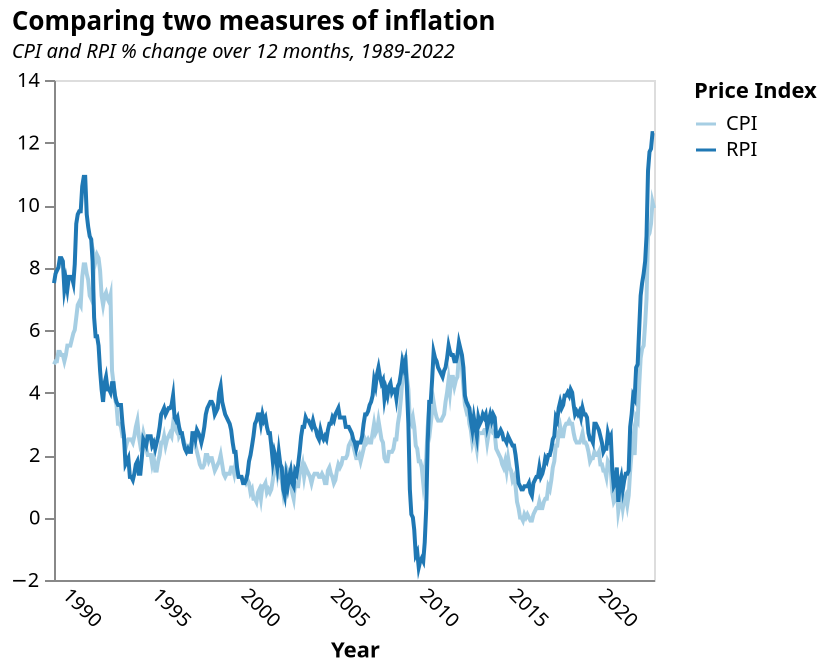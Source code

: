 {
  "$schema": "https://vega.github.io/schema/vega-lite/v5.json",
  "title": {
    "text": "Comparing two measures of inflation ",
    "subtitle": "CPI and RPI % change over 12 months, 1989-2022 ",
    "subtitleFontStyle": "italic",
    "subtitleFontSize": 10,
    "anchor": "start",
    "color": "black"
  },
  "data": {
    "values": [
      {
        "Date": "1989 JAN",
        "Value": 4.9,
        "Price Index": "CPI"
      },
      {
        "Date": "1989 FEB",
        "Value": 5.0,
        "Price Index": "CPI"
      },
      {
        "Date": "1989 MAR",
        "Value": 5.0,
        "Price Index": "CPI"
      },
      {
        "Date": "1989 APR",
        "Value": 5.3,
        "Price Index": "CPI"
      },
      {
        "Date": "1989 MAY",
        "Value": 5.3,
        "Price Index": "CPI"
      },
      {
        "Date": "1989 JUN",
        "Value": 5.2,
        "Price Index": "CPI"
      },
      {
        "Date": "1989 JUL",
        "Value": 5.2,
        "Price Index": "CPI"
      },
      {
        "Date": "1989 AUG",
        "Value": 5.0,
        "Price Index": "CPI"
      },
      {
        "Date": "1989 SEP",
        "Value": 5.2,
        "Price Index": "CPI"
      },
      {
        "Date": "1989 OCT",
        "Value": 5.5,
        "Price Index": "CPI"
      },
      {
        "Date": "1989 NOV",
        "Value": 5.5,
        "Price Index": "CPI"
      },
      {
        "Date": "1989 DEC",
        "Value": 5.5,
        "Price Index": "CPI"
      },
      {
        "Date": "1990 JAN",
        "Value": 5.7,
        "Price Index": "CPI"
      },
      {
        "Date": "1990 FEB",
        "Value": 5.9,
        "Price Index": "CPI"
      },
      {
        "Date": "1990 MAR",
        "Value": 6.0,
        "Price Index": "CPI"
      },
      {
        "Date": "1990 APR",
        "Value": 6.4,
        "Price Index": "CPI"
      },
      {
        "Date": "1990 MAY",
        "Value": 6.8,
        "Price Index": "CPI"
      },
      {
        "Date": "1990 JUN",
        "Value": 6.9,
        "Price Index": "CPI"
      },
      {
        "Date": "1990 JUL",
        "Value": 6.8,
        "Price Index": "CPI"
      },
      {
        "Date": "1990 AUG",
        "Value": 7.7,
        "Price Index": "CPI"
      },
      {
        "Date": "1990 SEP",
        "Value": 8.1,
        "Price Index": "CPI"
      },
      {
        "Date": "1990 OCT",
        "Value": 8.1,
        "Price Index": "CPI"
      },
      {
        "Date": "1990 NOV",
        "Value": 7.8,
        "Price Index": "CPI"
      },
      {
        "Date": "1990 DEC",
        "Value": 7.6,
        "Price Index": "CPI"
      },
      {
        "Date": "1991 JAN",
        "Value": 7.1,
        "Price Index": "CPI"
      },
      {
        "Date": "1991 FEB",
        "Value": 7.0,
        "Price Index": "CPI"
      },
      {
        "Date": "1991 MAR",
        "Value": 6.9,
        "Price Index": "CPI"
      },
      {
        "Date": "1991 APR",
        "Value": 8.4,
        "Price Index": "CPI"
      },
      {
        "Date": "1991 MAY",
        "Value": 8.2,
        "Price Index": "CPI"
      },
      {
        "Date": "1991 JUN",
        "Value": 8.4,
        "Price Index": "CPI"
      },
      {
        "Date": "1991 JUL",
        "Value": 8.3,
        "Price Index": "CPI"
      },
      {
        "Date": "1991 AUG",
        "Value": 7.9,
        "Price Index": "CPI"
      },
      {
        "Date": "1991 SEP",
        "Value": 7.1,
        "Price Index": "CPI"
      },
      {
        "Date": "1991 OCT",
        "Value": 6.8,
        "Price Index": "CPI"
      },
      {
        "Date": "1991 NOV",
        "Value": 7.1,
        "Price Index": "CPI"
      },
      {
        "Date": "1991 DEC",
        "Value": 7.2,
        "Price Index": "CPI"
      },
      {
        "Date": "1992 JAN",
        "Value": 7.0,
        "Price Index": "CPI"
      },
      {
        "Date": "1992 FEB",
        "Value": 6.9,
        "Price Index": "CPI"
      },
      {
        "Date": "1992 MAR",
        "Value": 7.1,
        "Price Index": "CPI"
      },
      {
        "Date": "1992 APR",
        "Value": 4.7,
        "Price Index": "CPI"
      },
      {
        "Date": "1992 MAY",
        "Value": 4.3,
        "Price Index": "CPI"
      },
      {
        "Date": "1992 JUN",
        "Value": 3.8,
        "Price Index": "CPI"
      },
      {
        "Date": "1992 JUL",
        "Value": 3.6,
        "Price Index": "CPI"
      },
      {
        "Date": "1992 AUG",
        "Value": 3.0,
        "Price Index": "CPI"
      },
      {
        "Date": "1992 SEP",
        "Value": 3.0,
        "Price Index": "CPI"
      },
      {
        "Date": "1992 OCT",
        "Value": 2.9,
        "Price Index": "CPI"
      },
      {
        "Date": "1992 NOV",
        "Value": 2.6,
        "Price Index": "CPI"
      },
      {
        "Date": "1992 DEC",
        "Value": 2.6,
        "Price Index": "CPI"
      },
      {
        "Date": "1993 JAN",
        "Value": 2.2,
        "Price Index": "CPI"
      },
      {
        "Date": "1993 FEB",
        "Value": 2.4,
        "Price Index": "CPI"
      },
      {
        "Date": "1993 MAR",
        "Value": 2.5,
        "Price Index": "CPI"
      },
      {
        "Date": "1993 APR",
        "Value": 2.5,
        "Price Index": "CPI"
      },
      {
        "Date": "1993 MAY",
        "Value": 2.5,
        "Price Index": "CPI"
      },
      {
        "Date": "1993 JUN",
        "Value": 2.4,
        "Price Index": "CPI"
      },
      {
        "Date": "1993 JUL",
        "Value": 2.6,
        "Price Index": "CPI"
      },
      {
        "Date": "1993 AUG",
        "Value": 2.9,
        "Price Index": "CPI"
      },
      {
        "Date": "1993 SEP",
        "Value": 3.1,
        "Price Index": "CPI"
      },
      {
        "Date": "1993 OCT",
        "Value": 2.6,
        "Price Index": "CPI"
      },
      {
        "Date": "1993 NOV",
        "Value": 2.3,
        "Price Index": "CPI"
      },
      {
        "Date": "1993 DEC",
        "Value": 2.4,
        "Price Index": "CPI"
      },
      {
        "Date": "1994 JAN",
        "Value": 2.7,
        "Price Index": "CPI"
      },
      {
        "Date": "1994 FEB",
        "Value": 2.5,
        "Price Index": "CPI"
      },
      {
        "Date": "1994 MAR",
        "Value": 2.2,
        "Price Index": "CPI"
      },
      {
        "Date": "1994 APR",
        "Value": 2.0,
        "Price Index": "CPI"
      },
      {
        "Date": "1994 MAY",
        "Value": 2.0,
        "Price Index": "CPI"
      },
      {
        "Date": "1994 JUN",
        "Value": 2.0,
        "Price Index": "CPI"
      },
      {
        "Date": "1994 JUL",
        "Value": 1.7,
        "Price Index": "CPI"
      },
      {
        "Date": "1994 AUG",
        "Value": 1.9,
        "Price Index": "CPI"
      },
      {
        "Date": "1994 SEP",
        "Value": 1.5,
        "Price Index": "CPI"
      },
      {
        "Date": "1994 OCT",
        "Value": 1.5,
        "Price Index": "CPI"
      },
      {
        "Date": "1994 NOV",
        "Value": 1.8,
        "Price Index": "CPI"
      },
      {
        "Date": "1994 DEC",
        "Value": 2.0,
        "Price Index": "CPI"
      },
      {
        "Date": "1995 JAN",
        "Value": 2.4,
        "Price Index": "CPI"
      },
      {
        "Date": "1995 FEB",
        "Value": 2.4,
        "Price Index": "CPI"
      },
      {
        "Date": "1995 MAR",
        "Value": 2.6,
        "Price Index": "CPI"
      },
      {
        "Date": "1995 APR",
        "Value": 2.3,
        "Price Index": "CPI"
      },
      {
        "Date": "1995 MAY",
        "Value": 2.5,
        "Price Index": "CPI"
      },
      {
        "Date": "1995 JUN",
        "Value": 2.6,
        "Price Index": "CPI"
      },
      {
        "Date": "1995 JUL",
        "Value": 2.7,
        "Price Index": "CPI"
      },
      {
        "Date": "1995 AUG",
        "Value": 2.6,
        "Price Index": "CPI"
      },
      {
        "Date": "1995 SEP",
        "Value": 3.0,
        "Price Index": "CPI"
      },
      {
        "Date": "1995 OCT",
        "Value": 2.9,
        "Price Index": "CPI"
      },
      {
        "Date": "1995 NOV",
        "Value": 2.8,
        "Price Index": "CPI"
      },
      {
        "Date": "1995 DEC",
        "Value": 3.0,
        "Price Index": "CPI"
      },
      {
        "Date": "1996 JAN",
        "Value": 2.6,
        "Price Index": "CPI"
      },
      {
        "Date": "1996 FEB",
        "Value": 2.7,
        "Price Index": "CPI"
      },
      {
        "Date": "1996 MAR",
        "Value": 2.6,
        "Price Index": "CPI"
      },
      {
        "Date": "1996 APR",
        "Value": 2.5,
        "Price Index": "CPI"
      },
      {
        "Date": "1996 MAY",
        "Value": 2.3,
        "Price Index": "CPI"
      },
      {
        "Date": "1996 JUN",
        "Value": 2.3,
        "Price Index": "CPI"
      },
      {
        "Date": "1996 JUL",
        "Value": 2.2,
        "Price Index": "CPI"
      },
      {
        "Date": "1996 AUG",
        "Value": 2.3,
        "Price Index": "CPI"
      },
      {
        "Date": "1996 SEP",
        "Value": 2.3,
        "Price Index": "CPI"
      },
      {
        "Date": "1996 OCT",
        "Value": 2.5,
        "Price Index": "CPI"
      },
      {
        "Date": "1996 NOV",
        "Value": 2.6,
        "Price Index": "CPI"
      },
      {
        "Date": "1996 DEC",
        "Value": 2.3,
        "Price Index": "CPI"
      },
      {
        "Date": "1997 JAN",
        "Value": 2.1,
        "Price Index": "CPI"
      },
      {
        "Date": "1997 FEB",
        "Value": 1.9,
        "Price Index": "CPI"
      },
      {
        "Date": "1997 MAR",
        "Value": 1.7,
        "Price Index": "CPI"
      },
      {
        "Date": "1997 APR",
        "Value": 1.6,
        "Price Index": "CPI"
      },
      {
        "Date": "1997 MAY",
        "Value": 1.6,
        "Price Index": "CPI"
      },
      {
        "Date": "1997 JUN",
        "Value": 1.7,
        "Price Index": "CPI"
      },
      {
        "Date": "1997 JUL",
        "Value": 2.0,
        "Price Index": "CPI"
      },
      {
        "Date": "1997 AUG",
        "Value": 2.0,
        "Price Index": "CPI"
      },
      {
        "Date": "1997 SEP",
        "Value": 1.8,
        "Price Index": "CPI"
      },
      {
        "Date": "1997 OCT",
        "Value": 1.9,
        "Price Index": "CPI"
      },
      {
        "Date": "1997 NOV",
        "Value": 1.9,
        "Price Index": "CPI"
      },
      {
        "Date": "1997 DEC",
        "Value": 1.7,
        "Price Index": "CPI"
      },
      {
        "Date": "1998 JAN",
        "Value": 1.5,
        "Price Index": "CPI"
      },
      {
        "Date": "1998 FEB",
        "Value": 1.6,
        "Price Index": "CPI"
      },
      {
        "Date": "1998 MAR",
        "Value": 1.7,
        "Price Index": "CPI"
      },
      {
        "Date": "1998 APR",
        "Value": 1.8,
        "Price Index": "CPI"
      },
      {
        "Date": "1998 MAY",
        "Value": 2.0,
        "Price Index": "CPI"
      },
      {
        "Date": "1998 JUN",
        "Value": 1.7,
        "Price Index": "CPI"
      },
      {
        "Date": "1998 JUL",
        "Value": 1.4,
        "Price Index": "CPI"
      },
      {
        "Date": "1998 AUG",
        "Value": 1.3,
        "Price Index": "CPI"
      },
      {
        "Date": "1998 SEP",
        "Value": 1.4,
        "Price Index": "CPI"
      },
      {
        "Date": "1998 OCT",
        "Value": 1.4,
        "Price Index": "CPI"
      },
      {
        "Date": "1998 NOV",
        "Value": 1.4,
        "Price Index": "CPI"
      },
      {
        "Date": "1998 DEC",
        "Value": 1.6,
        "Price Index": "CPI"
      },
      {
        "Date": "1999 JAN",
        "Value": 1.6,
        "Price Index": "CPI"
      },
      {
        "Date": "1999 FEB",
        "Value": 1.4,
        "Price Index": "CPI"
      },
      {
        "Date": "1999 MAR",
        "Value": 1.7,
        "Price Index": "CPI"
      },
      {
        "Date": "1999 APR",
        "Value": 1.5,
        "Price Index": "CPI"
      },
      {
        "Date": "1999 MAY",
        "Value": 1.3,
        "Price Index": "CPI"
      },
      {
        "Date": "1999 JUN",
        "Value": 1.3,
        "Price Index": "CPI"
      },
      {
        "Date": "1999 JUL",
        "Value": 1.3,
        "Price Index": "CPI"
      },
      {
        "Date": "1999 AUG",
        "Value": 1.2,
        "Price Index": "CPI"
      },
      {
        "Date": "1999 SEP",
        "Value": 1.2,
        "Price Index": "CPI"
      },
      {
        "Date": "1999 OCT",
        "Value": 1.1,
        "Price Index": "CPI"
      },
      {
        "Date": "1999 NOV",
        "Value": 1.2,
        "Price Index": "CPI"
      },
      {
        "Date": "1999 DEC",
        "Value": 1.1,
        "Price Index": "CPI"
      },
      {
        "Date": "2000 JAN",
        "Value": 0.8,
        "Price Index": "CPI"
      },
      {
        "Date": "2000 FEB",
        "Value": 0.9,
        "Price Index": "CPI"
      },
      {
        "Date": "2000 MAR",
        "Value": 0.6,
        "Price Index": "CPI"
      },
      {
        "Date": "2000 APR",
        "Value": 0.6,
        "Price Index": "CPI"
      },
      {
        "Date": "2000 MAY",
        "Value": 0.5,
        "Price Index": "CPI"
      },
      {
        "Date": "2000 JUN",
        "Value": 0.8,
        "Price Index": "CPI"
      },
      {
        "Date": "2000 JUL",
        "Value": 0.9,
        "Price Index": "CPI"
      },
      {
        "Date": "2000 AUG",
        "Value": 0.6,
        "Price Index": "CPI"
      },
      {
        "Date": "2000 SEP",
        "Value": 1.0,
        "Price Index": "CPI"
      },
      {
        "Date": "2000 OCT",
        "Value": 1.0,
        "Price Index": "CPI"
      },
      {
        "Date": "2000 NOV",
        "Value": 1.1,
        "Price Index": "CPI"
      },
      {
        "Date": "2000 DEC",
        "Value": 0.8,
        "Price Index": "CPI"
      },
      {
        "Date": "2001 JAN",
        "Value": 0.9,
        "Price Index": "CPI"
      },
      {
        "Date": "2001 FEB",
        "Value": 0.8,
        "Price Index": "CPI"
      },
      {
        "Date": "2001 MAR",
        "Value": 0.9,
        "Price Index": "CPI"
      },
      {
        "Date": "2001 APR",
        "Value": 1.2,
        "Price Index": "CPI"
      },
      {
        "Date": "2001 MAY",
        "Value": 1.7,
        "Price Index": "CPI"
      },
      {
        "Date": "2001 JUN",
        "Value": 1.7,
        "Price Index": "CPI"
      },
      {
        "Date": "2001 JUL",
        "Value": 1.4,
        "Price Index": "CPI"
      },
      {
        "Date": "2001 AUG",
        "Value": 1.8,
        "Price Index": "CPI"
      },
      {
        "Date": "2001 SEP",
        "Value": 1.3,
        "Price Index": "CPI"
      },
      {
        "Date": "2001 OCT",
        "Value": 1.2,
        "Price Index": "CPI"
      },
      {
        "Date": "2001 NOV",
        "Value": 0.8,
        "Price Index": "CPI"
      },
      {
        "Date": "2001 DEC",
        "Value": 1.1,
        "Price Index": "CPI"
      },
      {
        "Date": "2002 JAN",
        "Value": 1.6,
        "Price Index": "CPI"
      },
      {
        "Date": "2002 FEB",
        "Value": 1.5,
        "Price Index": "CPI"
      },
      {
        "Date": "2002 MAR",
        "Value": 1.5,
        "Price Index": "CPI"
      },
      {
        "Date": "2002 APR",
        "Value": 1.4,
        "Price Index": "CPI"
      },
      {
        "Date": "2002 MAY",
        "Value": 0.8,
        "Price Index": "CPI"
      },
      {
        "Date": "2002 JUN",
        "Value": 0.6,
        "Price Index": "CPI"
      },
      {
        "Date": "2002 JUL",
        "Value": 1.1,
        "Price Index": "CPI"
      },
      {
        "Date": "2002 AUG",
        "Value": 1.0,
        "Price Index": "CPI"
      },
      {
        "Date": "2002 SEP",
        "Value": 1.0,
        "Price Index": "CPI"
      },
      {
        "Date": "2002 OCT",
        "Value": 1.4,
        "Price Index": "CPI"
      },
      {
        "Date": "2002 NOV",
        "Value": 1.5,
        "Price Index": "CPI"
      },
      {
        "Date": "2002 DEC",
        "Value": 1.7,
        "Price Index": "CPI"
      },
      {
        "Date": "2003 JAN",
        "Value": 1.3,
        "Price Index": "CPI"
      },
      {
        "Date": "2003 FEB",
        "Value": 1.6,
        "Price Index": "CPI"
      },
      {
        "Date": "2003 MAR",
        "Value": 1.5,
        "Price Index": "CPI"
      },
      {
        "Date": "2003 APR",
        "Value": 1.4,
        "Price Index": "CPI"
      },
      {
        "Date": "2003 MAY",
        "Value": 1.3,
        "Price Index": "CPI"
      },
      {
        "Date": "2003 JUN",
        "Value": 1.1,
        "Price Index": "CPI"
      },
      {
        "Date": "2003 JUL",
        "Value": 1.3,
        "Price Index": "CPI"
      },
      {
        "Date": "2003 AUG",
        "Value": 1.4,
        "Price Index": "CPI"
      },
      {
        "Date": "2003 SEP",
        "Value": 1.4,
        "Price Index": "CPI"
      },
      {
        "Date": "2003 OCT",
        "Value": 1.4,
        "Price Index": "CPI"
      },
      {
        "Date": "2003 NOV",
        "Value": 1.3,
        "Price Index": "CPI"
      },
      {
        "Date": "2003 DEC",
        "Value": 1.3,
        "Price Index": "CPI"
      },
      {
        "Date": "2004 JAN",
        "Value": 1.4,
        "Price Index": "CPI"
      },
      {
        "Date": "2004 FEB",
        "Value": 1.3,
        "Price Index": "CPI"
      },
      {
        "Date": "2004 MAR",
        "Value": 1.1,
        "Price Index": "CPI"
      },
      {
        "Date": "2004 APR",
        "Value": 1.1,
        "Price Index": "CPI"
      },
      {
        "Date": "2004 MAY",
        "Value": 1.5,
        "Price Index": "CPI"
      },
      {
        "Date": "2004 JUN",
        "Value": 1.6,
        "Price Index": "CPI"
      },
      {
        "Date": "2004 JUL",
        "Value": 1.4,
        "Price Index": "CPI"
      },
      {
        "Date": "2004 AUG",
        "Value": 1.3,
        "Price Index": "CPI"
      },
      {
        "Date": "2004 SEP",
        "Value": 1.1,
        "Price Index": "CPI"
      },
      {
        "Date": "2004 OCT",
        "Value": 1.2,
        "Price Index": "CPI"
      },
      {
        "Date": "2004 NOV",
        "Value": 1.5,
        "Price Index": "CPI"
      },
      {
        "Date": "2004 DEC",
        "Value": 1.7,
        "Price Index": "CPI"
      },
      {
        "Date": "2005 JAN",
        "Value": 1.6,
        "Price Index": "CPI"
      },
      {
        "Date": "2005 FEB",
        "Value": 1.7,
        "Price Index": "CPI"
      },
      {
        "Date": "2005 MAR",
        "Value": 1.9,
        "Price Index": "CPI"
      },
      {
        "Date": "2005 APR",
        "Value": 1.9,
        "Price Index": "CPI"
      },
      {
        "Date": "2005 MAY",
        "Value": 1.9,
        "Price Index": "CPI"
      },
      {
        "Date": "2005 JUN",
        "Value": 2.0,
        "Price Index": "CPI"
      },
      {
        "Date": "2005 JUL",
        "Value": 2.3,
        "Price Index": "CPI"
      },
      {
        "Date": "2005 AUG",
        "Value": 2.4,
        "Price Index": "CPI"
      },
      {
        "Date": "2005 SEP",
        "Value": 2.5,
        "Price Index": "CPI"
      },
      {
        "Date": "2005 OCT",
        "Value": 2.3,
        "Price Index": "CPI"
      },
      {
        "Date": "2005 NOV",
        "Value": 2.1,
        "Price Index": "CPI"
      },
      {
        "Date": "2005 DEC",
        "Value": 1.9,
        "Price Index": "CPI"
      },
      {
        "Date": "2006 JAN",
        "Value": 1.9,
        "Price Index": "CPI"
      },
      {
        "Date": "2006 FEB",
        "Value": 2.0,
        "Price Index": "CPI"
      },
      {
        "Date": "2006 MAR",
        "Value": 1.8,
        "Price Index": "CPI"
      },
      {
        "Date": "2006 APR",
        "Value": 2.0,
        "Price Index": "CPI"
      },
      {
        "Date": "2006 MAY",
        "Value": 2.2,
        "Price Index": "CPI"
      },
      {
        "Date": "2006 JUN",
        "Value": 2.5,
        "Price Index": "CPI"
      },
      {
        "Date": "2006 JUL",
        "Value": 2.4,
        "Price Index": "CPI"
      },
      {
        "Date": "2006 AUG",
        "Value": 2.5,
        "Price Index": "CPI"
      },
      {
        "Date": "2006 SEP",
        "Value": 2.4,
        "Price Index": "CPI"
      },
      {
        "Date": "2006 OCT",
        "Value": 2.4,
        "Price Index": "CPI"
      },
      {
        "Date": "2006 NOV",
        "Value": 2.7,
        "Price Index": "CPI"
      },
      {
        "Date": "2006 DEC",
        "Value": 3.0,
        "Price Index": "CPI"
      },
      {
        "Date": "2007 JAN",
        "Value": 2.7,
        "Price Index": "CPI"
      },
      {
        "Date": "2007 FEB",
        "Value": 2.8,
        "Price Index": "CPI"
      },
      {
        "Date": "2007 MAR",
        "Value": 3.1,
        "Price Index": "CPI"
      },
      {
        "Date": "2007 APR",
        "Value": 2.8,
        "Price Index": "CPI"
      },
      {
        "Date": "2007 MAY",
        "Value": 2.5,
        "Price Index": "CPI"
      },
      {
        "Date": "2007 JUN",
        "Value": 2.4,
        "Price Index": "CPI"
      },
      {
        "Date": "2007 JUL",
        "Value": 1.9,
        "Price Index": "CPI"
      },
      {
        "Date": "2007 AUG",
        "Value": 1.8,
        "Price Index": "CPI"
      },
      {
        "Date": "2007 SEP",
        "Value": 1.8,
        "Price Index": "CPI"
      },
      {
        "Date": "2007 OCT",
        "Value": 2.1,
        "Price Index": "CPI"
      },
      {
        "Date": "2007 NOV",
        "Value": 2.1,
        "Price Index": "CPI"
      },
      {
        "Date": "2007 DEC",
        "Value": 2.1,
        "Price Index": "CPI"
      },
      {
        "Date": "2008 JAN",
        "Value": 2.2,
        "Price Index": "CPI"
      },
      {
        "Date": "2008 FEB",
        "Value": 2.5,
        "Price Index": "CPI"
      },
      {
        "Date": "2008 MAR",
        "Value": 2.5,
        "Price Index": "CPI"
      },
      {
        "Date": "2008 APR",
        "Value": 3.0,
        "Price Index": "CPI"
      },
      {
        "Date": "2008 MAY",
        "Value": 3.3,
        "Price Index": "CPI"
      },
      {
        "Date": "2008 JUN",
        "Value": 3.8,
        "Price Index": "CPI"
      },
      {
        "Date": "2008 JUL",
        "Value": 4.4,
        "Price Index": "CPI"
      },
      {
        "Date": "2008 AUG",
        "Value": 4.7,
        "Price Index": "CPI"
      },
      {
        "Date": "2008 SEP",
        "Value": 5.2,
        "Price Index": "CPI"
      },
      {
        "Date": "2008 OCT",
        "Value": 4.5,
        "Price Index": "CPI"
      },
      {
        "Date": "2008 NOV",
        "Value": 4.1,
        "Price Index": "CPI"
      },
      {
        "Date": "2008 DEC",
        "Value": 3.1,
        "Price Index": "CPI"
      },
      {
        "Date": "2009 JAN",
        "Value": 3.0,
        "Price Index": "CPI"
      },
      {
        "Date": "2009 FEB",
        "Value": 3.2,
        "Price Index": "CPI"
      },
      {
        "Date": "2009 MAR",
        "Value": 2.9,
        "Price Index": "CPI"
      },
      {
        "Date": "2009 APR",
        "Value": 2.3,
        "Price Index": "CPI"
      },
      {
        "Date": "2009 MAY",
        "Value": 2.2,
        "Price Index": "CPI"
      },
      {
        "Date": "2009 JUN",
        "Value": 1.8,
        "Price Index": "CPI"
      },
      {
        "Date": "2009 JUL",
        "Value": 1.8,
        "Price Index": "CPI"
      },
      {
        "Date": "2009 AUG",
        "Value": 1.6,
        "Price Index": "CPI"
      },
      {
        "Date": "2009 SEP",
        "Value": 1.1,
        "Price Index": "CPI"
      },
      {
        "Date": "2009 OCT",
        "Value": 1.5,
        "Price Index": "CPI"
      },
      {
        "Date": "2009 NOV",
        "Value": 1.9,
        "Price Index": "CPI"
      },
      {
        "Date": "2009 DEC",
        "Value": 2.9,
        "Price Index": "CPI"
      },
      {
        "Date": "2010 JAN",
        "Value": 3.5,
        "Price Index": "CPI"
      },
      {
        "Date": "2010 FEB",
        "Value": 3.0,
        "Price Index": "CPI"
      },
      {
        "Date": "2010 MAR",
        "Value": 3.4,
        "Price Index": "CPI"
      },
      {
        "Date": "2010 APR",
        "Value": 3.7,
        "Price Index": "CPI"
      },
      {
        "Date": "2010 MAY",
        "Value": 3.4,
        "Price Index": "CPI"
      },
      {
        "Date": "2010 JUN",
        "Value": 3.2,
        "Price Index": "CPI"
      },
      {
        "Date": "2010 JUL",
        "Value": 3.1,
        "Price Index": "CPI"
      },
      {
        "Date": "2010 AUG",
        "Value": 3.1,
        "Price Index": "CPI"
      },
      {
        "Date": "2010 SEP",
        "Value": 3.1,
        "Price Index": "CPI"
      },
      {
        "Date": "2010 OCT",
        "Value": 3.2,
        "Price Index": "CPI"
      },
      {
        "Date": "2010 NOV",
        "Value": 3.3,
        "Price Index": "CPI"
      },
      {
        "Date": "2010 DEC",
        "Value": 3.7,
        "Price Index": "CPI"
      },
      {
        "Date": "2011 JAN",
        "Value": 4.0,
        "Price Index": "CPI"
      },
      {
        "Date": "2011 FEB",
        "Value": 4.4,
        "Price Index": "CPI"
      },
      {
        "Date": "2011 MAR",
        "Value": 4.0,
        "Price Index": "CPI"
      },
      {
        "Date": "2011 APR",
        "Value": 4.5,
        "Price Index": "CPI"
      },
      {
        "Date": "2011 MAY",
        "Value": 4.5,
        "Price Index": "CPI"
      },
      {
        "Date": "2011 JUN",
        "Value": 4.2,
        "Price Index": "CPI"
      },
      {
        "Date": "2011 JUL",
        "Value": 4.4,
        "Price Index": "CPI"
      },
      {
        "Date": "2011 AUG",
        "Value": 4.5,
        "Price Index": "CPI"
      },
      {
        "Date": "2011 SEP",
        "Value": 5.2,
        "Price Index": "CPI"
      },
      {
        "Date": "2011 OCT",
        "Value": 5.0,
        "Price Index": "CPI"
      },
      {
        "Date": "2011 NOV",
        "Value": 4.8,
        "Price Index": "CPI"
      },
      {
        "Date": "2011 DEC",
        "Value": 4.2,
        "Price Index": "CPI"
      },
      {
        "Date": "2012 JAN",
        "Value": 3.6,
        "Price Index": "CPI"
      },
      {
        "Date": "2012 FEB",
        "Value": 3.4,
        "Price Index": "CPI"
      },
      {
        "Date": "2012 MAR",
        "Value": 3.5,
        "Price Index": "CPI"
      },
      {
        "Date": "2012 APR",
        "Value": 3.0,
        "Price Index": "CPI"
      },
      {
        "Date": "2012 MAY",
        "Value": 2.8,
        "Price Index": "CPI"
      },
      {
        "Date": "2012 JUN",
        "Value": 2.4,
        "Price Index": "CPI"
      },
      {
        "Date": "2012 JUL",
        "Value": 2.6,
        "Price Index": "CPI"
      },
      {
        "Date": "2012 AUG",
        "Value": 2.5,
        "Price Index": "CPI"
      },
      {
        "Date": "2012 SEP",
        "Value": 2.2,
        "Price Index": "CPI"
      },
      {
        "Date": "2012 OCT",
        "Value": 2.7,
        "Price Index": "CPI"
      },
      {
        "Date": "2012 NOV",
        "Value": 2.7,
        "Price Index": "CPI"
      },
      {
        "Date": "2012 DEC",
        "Value": 2.7,
        "Price Index": "CPI"
      },
      {
        "Date": "2013 JAN",
        "Value": 2.7,
        "Price Index": "CPI"
      },
      {
        "Date": "2013 FEB",
        "Value": 2.8,
        "Price Index": "CPI"
      },
      {
        "Date": "2013 MAR",
        "Value": 2.8,
        "Price Index": "CPI"
      },
      {
        "Date": "2013 APR",
        "Value": 2.4,
        "Price Index": "CPI"
      },
      {
        "Date": "2013 MAY",
        "Value": 2.7,
        "Price Index": "CPI"
      },
      {
        "Date": "2013 JUN",
        "Value": 2.9,
        "Price Index": "CPI"
      },
      {
        "Date": "2013 JUL",
        "Value": 2.8,
        "Price Index": "CPI"
      },
      {
        "Date": "2013 AUG",
        "Value": 2.7,
        "Price Index": "CPI"
      },
      {
        "Date": "2013 SEP",
        "Value": 2.7,
        "Price Index": "CPI"
      },
      {
        "Date": "2013 OCT",
        "Value": 2.2,
        "Price Index": "CPI"
      },
      {
        "Date": "2013 NOV",
        "Value": 2.1,
        "Price Index": "CPI"
      },
      {
        "Date": "2013 DEC",
        "Value": 2.0,
        "Price Index": "CPI"
      },
      {
        "Date": "2014 JAN",
        "Value": 1.9,
        "Price Index": "CPI"
      },
      {
        "Date": "2014 FEB",
        "Value": 1.7,
        "Price Index": "CPI"
      },
      {
        "Date": "2014 MAR",
        "Value": 1.6,
        "Price Index": "CPI"
      },
      {
        "Date": "2014 APR",
        "Value": 1.8,
        "Price Index": "CPI"
      },
      {
        "Date": "2014 MAY",
        "Value": 1.5,
        "Price Index": "CPI"
      },
      {
        "Date": "2014 JUN",
        "Value": 1.9,
        "Price Index": "CPI"
      },
      {
        "Date": "2014 JUL",
        "Value": 1.6,
        "Price Index": "CPI"
      },
      {
        "Date": "2014 AUG",
        "Value": 1.5,
        "Price Index": "CPI"
      },
      {
        "Date": "2014 SEP",
        "Value": 1.2,
        "Price Index": "CPI"
      },
      {
        "Date": "2014 OCT",
        "Value": 1.3,
        "Price Index": "CPI"
      },
      {
        "Date": "2014 NOV",
        "Value": 1.0,
        "Price Index": "CPI"
      },
      {
        "Date": "2014 DEC",
        "Value": 0.5,
        "Price Index": "CPI"
      },
      {
        "Date": "2015 JAN",
        "Value": 0.3,
        "Price Index": "CPI"
      },
      {
        "Date": "2015 FEB",
        "Value": 0.0,
        "Price Index": "CPI"
      },
      {
        "Date": "2015 MAR",
        "Value": 0.0,
        "Price Index": "CPI"
      },
      {
        "Date": "2015 APR",
        "Value": -0.1,
        "Price Index": "CPI"
      },
      {
        "Date": "2015 MAY",
        "Value": 0.1,
        "Price Index": "CPI"
      },
      {
        "Date": "2015 JUN",
        "Value": 0.0,
        "Price Index": "CPI"
      },
      {
        "Date": "2015 JUL",
        "Value": 0.1,
        "Price Index": "CPI"
      },
      {
        "Date": "2015 AUG",
        "Value": 0.0,
        "Price Index": "CPI"
      },
      {
        "Date": "2015 SEP",
        "Value": -0.1,
        "Price Index": "CPI"
      },
      {
        "Date": "2015 OCT",
        "Value": -0.1,
        "Price Index": "CPI"
      },
      {
        "Date": "2015 NOV",
        "Value": 0.1,
        "Price Index": "CPI"
      },
      {
        "Date": "2015 DEC",
        "Value": 0.2,
        "Price Index": "CPI"
      },
      {
        "Date": "2016 JAN",
        "Value": 0.3,
        "Price Index": "CPI"
      },
      {
        "Date": "2016 FEB",
        "Value": 0.3,
        "Price Index": "CPI"
      },
      {
        "Date": "2016 MAR",
        "Value": 0.5,
        "Price Index": "CPI"
      },
      {
        "Date": "2016 APR",
        "Value": 0.3,
        "Price Index": "CPI"
      },
      {
        "Date": "2016 MAY",
        "Value": 0.3,
        "Price Index": "CPI"
      },
      {
        "Date": "2016 JUN",
        "Value": 0.5,
        "Price Index": "CPI"
      },
      {
        "Date": "2016 JUL",
        "Value": 0.6,
        "Price Index": "CPI"
      },
      {
        "Date": "2016 AUG",
        "Value": 0.6,
        "Price Index": "CPI"
      },
      {
        "Date": "2016 SEP",
        "Value": 1.0,
        "Price Index": "CPI"
      },
      {
        "Date": "2016 OCT",
        "Value": 0.9,
        "Price Index": "CPI"
      },
      {
        "Date": "2016 NOV",
        "Value": 1.2,
        "Price Index": "CPI"
      },
      {
        "Date": "2016 DEC",
        "Value": 1.6,
        "Price Index": "CPI"
      },
      {
        "Date": "2017 JAN",
        "Value": 1.8,
        "Price Index": "CPI"
      },
      {
        "Date": "2017 FEB",
        "Value": 2.3,
        "Price Index": "CPI"
      },
      {
        "Date": "2017 MAR",
        "Value": 2.3,
        "Price Index": "CPI"
      },
      {
        "Date": "2017 APR",
        "Value": 2.7,
        "Price Index": "CPI"
      },
      {
        "Date": "2017 MAY",
        "Value": 2.9,
        "Price Index": "CPI"
      },
      {
        "Date": "2017 JUN",
        "Value": 2.6,
        "Price Index": "CPI"
      },
      {
        "Date": "2017 JUL",
        "Value": 2.6,
        "Price Index": "CPI"
      },
      {
        "Date": "2017 AUG",
        "Value": 2.9,
        "Price Index": "CPI"
      },
      {
        "Date": "2017 SEP",
        "Value": 3.0,
        "Price Index": "CPI"
      },
      {
        "Date": "2017 OCT",
        "Value": 3.0,
        "Price Index": "CPI"
      },
      {
        "Date": "2017 NOV",
        "Value": 3.1,
        "Price Index": "CPI"
      },
      {
        "Date": "2017 DEC",
        "Value": 3.0,
        "Price Index": "CPI"
      },
      {
        "Date": "2018 JAN",
        "Value": 3.0,
        "Price Index": "CPI"
      },
      {
        "Date": "2018 FEB",
        "Value": 2.7,
        "Price Index": "CPI"
      },
      {
        "Date": "2018 MAR",
        "Value": 2.5,
        "Price Index": "CPI"
      },
      {
        "Date": "2018 APR",
        "Value": 2.4,
        "Price Index": "CPI"
      },
      {
        "Date": "2018 MAY",
        "Value": 2.4,
        "Price Index": "CPI"
      },
      {
        "Date": "2018 JUN",
        "Value": 2.4,
        "Price Index": "CPI"
      },
      {
        "Date": "2018 JUL",
        "Value": 2.5,
        "Price Index": "CPI"
      },
      {
        "Date": "2018 AUG",
        "Value": 2.7,
        "Price Index": "CPI"
      },
      {
        "Date": "2018 SEP",
        "Value": 2.4,
        "Price Index": "CPI"
      },
      {
        "Date": "2018 OCT",
        "Value": 2.4,
        "Price Index": "CPI"
      },
      {
        "Date": "2018 NOV",
        "Value": 2.3,
        "Price Index": "CPI"
      },
      {
        "Date": "2018 DEC",
        "Value": 2.1,
        "Price Index": "CPI"
      },
      {
        "Date": "2019 JAN",
        "Value": 1.8,
        "Price Index": "CPI"
      },
      {
        "Date": "2019 FEB",
        "Value": 1.9,
        "Price Index": "CPI"
      },
      {
        "Date": "2019 MAR",
        "Value": 1.9,
        "Price Index": "CPI"
      },
      {
        "Date": "2019 APR",
        "Value": 2.1,
        "Price Index": "CPI"
      },
      {
        "Date": "2019 MAY",
        "Value": 2.0,
        "Price Index": "CPI"
      },
      {
        "Date": "2019 JUN",
        "Value": 2.0,
        "Price Index": "CPI"
      },
      {
        "Date": "2019 JUL",
        "Value": 2.1,
        "Price Index": "CPI"
      },
      {
        "Date": "2019 AUG",
        "Value": 1.7,
        "Price Index": "CPI"
      },
      {
        "Date": "2019 SEP",
        "Value": 1.7,
        "Price Index": "CPI"
      },
      {
        "Date": "2019 OCT",
        "Value": 1.5,
        "Price Index": "CPI"
      },
      {
        "Date": "2019 NOV",
        "Value": 1.5,
        "Price Index": "CPI"
      },
      {
        "Date": "2019 DEC",
        "Value": 1.3,
        "Price Index": "CPI"
      },
      {
        "Date": "2020 JAN",
        "Value": 1.8,
        "Price Index": "CPI"
      },
      {
        "Date": "2020 FEB",
        "Value": 1.7,
        "Price Index": "CPI"
      },
      {
        "Date": "2020 MAR",
        "Value": 1.5,
        "Price Index": "CPI"
      },
      {
        "Date": "2020 APR",
        "Value": 0.8,
        "Price Index": "CPI"
      },
      {
        "Date": "2020 MAY",
        "Value": 0.5,
        "Price Index": "CPI"
      },
      {
        "Date": "2020 JUN",
        "Value": 0.6,
        "Price Index": "CPI"
      },
      {
        "Date": "2020 JUL",
        "Value": 1.0,
        "Price Index": "CPI"
      },
      {
        "Date": "2020 AUG",
        "Value": 0.2,
        "Price Index": "CPI"
      },
      {
        "Date": "2020 SEP",
        "Value": 0.5,
        "Price Index": "CPI"
      },
      {
        "Date": "2020 OCT",
        "Value": 0.7,
        "Price Index": "CPI"
      },
      {
        "Date": "2020 NOV",
        "Value": 0.3,
        "Price Index": "CPI"
      },
      {
        "Date": "2020 DEC",
        "Value": 0.6,
        "Price Index": "CPI"
      },
      {
        "Date": "2021 JAN",
        "Value": 0.7,
        "Price Index": "CPI"
      },
      {
        "Date": "2021 FEB",
        "Value": 0.4,
        "Price Index": "CPI"
      },
      {
        "Date": "2021 MAR",
        "Value": 0.7,
        "Price Index": "CPI"
      },
      {
        "Date": "2021 APR",
        "Value": 1.5,
        "Price Index": "CPI"
      },
      {
        "Date": "2021 MAY",
        "Value": 2.1,
        "Price Index": "CPI"
      },
      {
        "Date": "2021 JUN",
        "Value": 2.5,
        "Price Index": "CPI"
      },
      {
        "Date": "2021 JUL",
        "Value": 2.0,
        "Price Index": "CPI"
      },
      {
        "Date": "2021 AUG",
        "Value": 3.2,
        "Price Index": "CPI"
      },
      {
        "Date": "2021 SEP",
        "Value": 3.1,
        "Price Index": "CPI"
      },
      {
        "Date": "2021 OCT",
        "Value": 4.2,
        "Price Index": "CPI"
      },
      {
        "Date": "2021 NOV",
        "Value": 5.1,
        "Price Index": "CPI"
      },
      {
        "Date": "2021 DEC",
        "Value": 5.4,
        "Price Index": "CPI"
      },
      {
        "Date": "2022 JAN",
        "Value": 5.5,
        "Price Index": "CPI"
      },
      {
        "Date": "2022 FEB",
        "Value": 6.2,
        "Price Index": "CPI"
      },
      {
        "Date": "2022 MAR",
        "Value": 7.0,
        "Price Index": "CPI"
      },
      {
        "Date": "2022 APR",
        "Value": 9.0,
        "Price Index": "CPI"
      },
      {
        "Date": "2022 MAY",
        "Value": 9.1,
        "Price Index": "CPI"
      },
      {
        "Date": "2022 JUN",
        "Value": 9.4,
        "Price Index": "CPI"
      },
      {
        "Date": "2022 JUL",
        "Value": 10.1,
        "Price Index": "CPI"
      },
      {
        "Date": "2022 AUG",
        "Value": 9.9,
        "Price Index": "CPI"
      },
      {
        "Date": "1989 JAN",
        "Value": 7.5,
        "Price Index": "RPI"
      },
      {
        "Date": "1989 FEB",
        "Value": 7.8,
        "Price Index": "RPI"
      },
      {
        "Date": "1989 MAR",
        "Value": 7.9,
        "Price Index": "RPI"
      },
      {
        "Date": "1989 APR",
        "Value": 8.0,
        "Price Index": "RPI"
      },
      {
        "Date": "1989 MAY",
        "Value": 8.3,
        "Price Index": "RPI"
      },
      {
        "Date": "1989 JUN",
        "Value": 8.3,
        "Price Index": "RPI"
      },
      {
        "Date": "1989 JUL",
        "Value": 8.2,
        "Price Index": "RPI"
      },
      {
        "Date": "1989 AUG",
        "Value": 7.3,
        "Price Index": "RPI"
      },
      {
        "Date": "1989 SEP",
        "Value": 7.6,
        "Price Index": "RPI"
      },
      {
        "Date": "1989 OCT",
        "Value": 7.3,
        "Price Index": "RPI"
      },
      {
        "Date": "1989 NOV",
        "Value": 7.7,
        "Price Index": "RPI"
      },
      {
        "Date": "1989 DEC",
        "Value": 7.7,
        "Price Index": "RPI"
      },
      {
        "Date": "1990 JAN",
        "Value": 7.7,
        "Price Index": "RPI"
      },
      {
        "Date": "1990 FEB",
        "Value": 7.5,
        "Price Index": "RPI"
      },
      {
        "Date": "1990 MAR",
        "Value": 8.1,
        "Price Index": "RPI"
      },
      {
        "Date": "1990 APR",
        "Value": 9.4,
        "Price Index": "RPI"
      },
      {
        "Date": "1990 MAY",
        "Value": 9.7,
        "Price Index": "RPI"
      },
      {
        "Date": "1990 JUN",
        "Value": 9.8,
        "Price Index": "RPI"
      },
      {
        "Date": "1990 JUL",
        "Value": 9.8,
        "Price Index": "RPI"
      },
      {
        "Date": "1990 AUG",
        "Value": 10.6,
        "Price Index": "RPI"
      },
      {
        "Date": "1990 SEP",
        "Value": 10.9,
        "Price Index": "RPI"
      },
      {
        "Date": "1990 OCT",
        "Value": 10.9,
        "Price Index": "RPI"
      },
      {
        "Date": "1990 NOV",
        "Value": 9.7,
        "Price Index": "RPI"
      },
      {
        "Date": "1990 DEC",
        "Value": 9.3,
        "Price Index": "RPI"
      },
      {
        "Date": "1991 JAN",
        "Value": 9.0,
        "Price Index": "RPI"
      },
      {
        "Date": "1991 FEB",
        "Value": 8.9,
        "Price Index": "RPI"
      },
      {
        "Date": "1991 MAR",
        "Value": 8.2,
        "Price Index": "RPI"
      },
      {
        "Date": "1991 APR",
        "Value": 6.4,
        "Price Index": "RPI"
      },
      {
        "Date": "1991 MAY",
        "Value": 5.8,
        "Price Index": "RPI"
      },
      {
        "Date": "1991 JUN",
        "Value": 5.8,
        "Price Index": "RPI"
      },
      {
        "Date": "1991 JUL",
        "Value": 5.5,
        "Price Index": "RPI"
      },
      {
        "Date": "1991 AUG",
        "Value": 4.7,
        "Price Index": "RPI"
      },
      {
        "Date": "1991 SEP",
        "Value": 4.1,
        "Price Index": "RPI"
      },
      {
        "Date": "1991 OCT",
        "Value": 3.7,
        "Price Index": "RPI"
      },
      {
        "Date": "1991 NOV",
        "Value": 4.3,
        "Price Index": "RPI"
      },
      {
        "Date": "1991 DEC",
        "Value": 4.5,
        "Price Index": "RPI"
      },
      {
        "Date": "1992 JAN",
        "Value": 4.1,
        "Price Index": "RPI"
      },
      {
        "Date": "1992 FEB",
        "Value": 4.1,
        "Price Index": "RPI"
      },
      {
        "Date": "1992 MAR",
        "Value": 4.0,
        "Price Index": "RPI"
      },
      {
        "Date": "1992 APR",
        "Value": 4.3,
        "Price Index": "RPI"
      },
      {
        "Date": "1992 MAY",
        "Value": 4.3,
        "Price Index": "RPI"
      },
      {
        "Date": "1992 JUN",
        "Value": 3.9,
        "Price Index": "RPI"
      },
      {
        "Date": "1992 JUL",
        "Value": 3.7,
        "Price Index": "RPI"
      },
      {
        "Date": "1992 AUG",
        "Value": 3.6,
        "Price Index": "RPI"
      },
      {
        "Date": "1992 SEP",
        "Value": 3.6,
        "Price Index": "RPI"
      },
      {
        "Date": "1992 OCT",
        "Value": 3.6,
        "Price Index": "RPI"
      },
      {
        "Date": "1992 NOV",
        "Value": 3.0,
        "Price Index": "RPI"
      },
      {
        "Date": "1992 DEC",
        "Value": 2.6,
        "Price Index": "RPI"
      },
      {
        "Date": "1993 JAN",
        "Value": 1.7,
        "Price Index": "RPI"
      },
      {
        "Date": "1993 FEB",
        "Value": 1.8,
        "Price Index": "RPI"
      },
      {
        "Date": "1993 MAR",
        "Value": 1.9,
        "Price Index": "RPI"
      },
      {
        "Date": "1993 APR",
        "Value": 1.3,
        "Price Index": "RPI"
      },
      {
        "Date": "1993 MAY",
        "Value": 1.3,
        "Price Index": "RPI"
      },
      {
        "Date": "1993 JUN",
        "Value": 1.2,
        "Price Index": "RPI"
      },
      {
        "Date": "1993 JUL",
        "Value": 1.4,
        "Price Index": "RPI"
      },
      {
        "Date": "1993 AUG",
        "Value": 1.7,
        "Price Index": "RPI"
      },
      {
        "Date": "1993 SEP",
        "Value": 1.8,
        "Price Index": "RPI"
      },
      {
        "Date": "1993 OCT",
        "Value": 1.4,
        "Price Index": "RPI"
      },
      {
        "Date": "1993 NOV",
        "Value": 1.4,
        "Price Index": "RPI"
      },
      {
        "Date": "1993 DEC",
        "Value": 1.9,
        "Price Index": "RPI"
      },
      {
        "Date": "1994 JAN",
        "Value": 2.5,
        "Price Index": "RPI"
      },
      {
        "Date": "1994 FEB",
        "Value": 2.4,
        "Price Index": "RPI"
      },
      {
        "Date": "1994 MAR",
        "Value": 2.3,
        "Price Index": "RPI"
      },
      {
        "Date": "1994 APR",
        "Value": 2.6,
        "Price Index": "RPI"
      },
      {
        "Date": "1994 MAY",
        "Value": 2.6,
        "Price Index": "RPI"
      },
      {
        "Date": "1994 JUN",
        "Value": 2.6,
        "Price Index": "RPI"
      },
      {
        "Date": "1994 JUL",
        "Value": 2.3,
        "Price Index": "RPI"
      },
      {
        "Date": "1994 AUG",
        "Value": 2.4,
        "Price Index": "RPI"
      },
      {
        "Date": "1994 SEP",
        "Value": 2.2,
        "Price Index": "RPI"
      },
      {
        "Date": "1994 OCT",
        "Value": 2.4,
        "Price Index": "RPI"
      },
      {
        "Date": "1994 NOV",
        "Value": 2.6,
        "Price Index": "RPI"
      },
      {
        "Date": "1994 DEC",
        "Value": 2.9,
        "Price Index": "RPI"
      },
      {
        "Date": "1995 JAN",
        "Value": 3.3,
        "Price Index": "RPI"
      },
      {
        "Date": "1995 FEB",
        "Value": 3.4,
        "Price Index": "RPI"
      },
      {
        "Date": "1995 MAR",
        "Value": 3.5,
        "Price Index": "RPI"
      },
      {
        "Date": "1995 APR",
        "Value": 3.3,
        "Price Index": "RPI"
      },
      {
        "Date": "1995 MAY",
        "Value": 3.4,
        "Price Index": "RPI"
      },
      {
        "Date": "1995 JUN",
        "Value": 3.5,
        "Price Index": "RPI"
      },
      {
        "Date": "1995 JUL",
        "Value": 3.5,
        "Price Index": "RPI"
      },
      {
        "Date": "1995 AUG",
        "Value": 3.6,
        "Price Index": "RPI"
      },
      {
        "Date": "1995 SEP",
        "Value": 3.9,
        "Price Index": "RPI"
      },
      {
        "Date": "1995 OCT",
        "Value": 3.2,
        "Price Index": "RPI"
      },
      {
        "Date": "1995 NOV",
        "Value": 3.1,
        "Price Index": "RPI"
      },
      {
        "Date": "1995 DEC",
        "Value": 3.2,
        "Price Index": "RPI"
      },
      {
        "Date": "1996 JAN",
        "Value": 2.9,
        "Price Index": "RPI"
      },
      {
        "Date": "1996 FEB",
        "Value": 2.7,
        "Price Index": "RPI"
      },
      {
        "Date": "1996 MAR",
        "Value": 2.7,
        "Price Index": "RPI"
      },
      {
        "Date": "1996 APR",
        "Value": 2.4,
        "Price Index": "RPI"
      },
      {
        "Date": "1996 MAY",
        "Value": 2.2,
        "Price Index": "RPI"
      },
      {
        "Date": "1996 JUN",
        "Value": 2.1,
        "Price Index": "RPI"
      },
      {
        "Date": "1996 JUL",
        "Value": 2.2,
        "Price Index": "RPI"
      },
      {
        "Date": "1996 AUG",
        "Value": 2.1,
        "Price Index": "RPI"
      },
      {
        "Date": "1996 SEP",
        "Value": 2.1,
        "Price Index": "RPI"
      },
      {
        "Date": "1996 OCT",
        "Value": 2.7,
        "Price Index": "RPI"
      },
      {
        "Date": "1996 NOV",
        "Value": 2.7,
        "Price Index": "RPI"
      },
      {
        "Date": "1996 DEC",
        "Value": 2.5,
        "Price Index": "RPI"
      },
      {
        "Date": "1997 JAN",
        "Value": 2.8,
        "Price Index": "RPI"
      },
      {
        "Date": "1997 FEB",
        "Value": 2.7,
        "Price Index": "RPI"
      },
      {
        "Date": "1997 MAR",
        "Value": 2.6,
        "Price Index": "RPI"
      },
      {
        "Date": "1997 APR",
        "Value": 2.4,
        "Price Index": "RPI"
      },
      {
        "Date": "1997 MAY",
        "Value": 2.6,
        "Price Index": "RPI"
      },
      {
        "Date": "1997 JUN",
        "Value": 2.9,
        "Price Index": "RPI"
      },
      {
        "Date": "1997 JUL",
        "Value": 3.3,
        "Price Index": "RPI"
      },
      {
        "Date": "1997 AUG",
        "Value": 3.5,
        "Price Index": "RPI"
      },
      {
        "Date": "1997 SEP",
        "Value": 3.6,
        "Price Index": "RPI"
      },
      {
        "Date": "1997 OCT",
        "Value": 3.7,
        "Price Index": "RPI"
      },
      {
        "Date": "1997 NOV",
        "Value": 3.7,
        "Price Index": "RPI"
      },
      {
        "Date": "1997 DEC",
        "Value": 3.6,
        "Price Index": "RPI"
      },
      {
        "Date": "1998 JAN",
        "Value": 3.3,
        "Price Index": "RPI"
      },
      {
        "Date": "1998 FEB",
        "Value": 3.4,
        "Price Index": "RPI"
      },
      {
        "Date": "1998 MAR",
        "Value": 3.5,
        "Price Index": "RPI"
      },
      {
        "Date": "1998 APR",
        "Value": 4.0,
        "Price Index": "RPI"
      },
      {
        "Date": "1998 MAY",
        "Value": 4.2,
        "Price Index": "RPI"
      },
      {
        "Date": "1998 JUN",
        "Value": 3.7,
        "Price Index": "RPI"
      },
      {
        "Date": "1998 JUL",
        "Value": 3.5,
        "Price Index": "RPI"
      },
      {
        "Date": "1998 AUG",
        "Value": 3.3,
        "Price Index": "RPI"
      },
      {
        "Date": "1998 SEP",
        "Value": 3.2,
        "Price Index": "RPI"
      },
      {
        "Date": "1998 OCT",
        "Value": 3.1,
        "Price Index": "RPI"
      },
      {
        "Date": "1998 NOV",
        "Value": 3.0,
        "Price Index": "RPI"
      },
      {
        "Date": "1998 DEC",
        "Value": 2.8,
        "Price Index": "RPI"
      },
      {
        "Date": "1999 JAN",
        "Value": 2.4,
        "Price Index": "RPI"
      },
      {
        "Date": "1999 FEB",
        "Value": 2.1,
        "Price Index": "RPI"
      },
      {
        "Date": "1999 MAR",
        "Value": 2.1,
        "Price Index": "RPI"
      },
      {
        "Date": "1999 APR",
        "Value": 1.6,
        "Price Index": "RPI"
      },
      {
        "Date": "1999 MAY",
        "Value": 1.3,
        "Price Index": "RPI"
      },
      {
        "Date": "1999 JUN",
        "Value": 1.3,
        "Price Index": "RPI"
      },
      {
        "Date": "1999 JUL",
        "Value": 1.3,
        "Price Index": "RPI"
      },
      {
        "Date": "1999 AUG",
        "Value": 1.1,
        "Price Index": "RPI"
      },
      {
        "Date": "1999 SEP",
        "Value": 1.1,
        "Price Index": "RPI"
      },
      {
        "Date": "1999 OCT",
        "Value": 1.2,
        "Price Index": "RPI"
      },
      {
        "Date": "1999 NOV",
        "Value": 1.4,
        "Price Index": "RPI"
      },
      {
        "Date": "1999 DEC",
        "Value": 1.8,
        "Price Index": "RPI"
      },
      {
        "Date": "2000 JAN",
        "Value": 2.0,
        "Price Index": "RPI"
      },
      {
        "Date": "2000 FEB",
        "Value": 2.3,
        "Price Index": "RPI"
      },
      {
        "Date": "2000 MAR",
        "Value": 2.6,
        "Price Index": "RPI"
      },
      {
        "Date": "2000 APR",
        "Value": 3.0,
        "Price Index": "RPI"
      },
      {
        "Date": "2000 MAY",
        "Value": 3.1,
        "Price Index": "RPI"
      },
      {
        "Date": "2000 JUN",
        "Value": 3.3,
        "Price Index": "RPI"
      },
      {
        "Date": "2000 JUL",
        "Value": 3.3,
        "Price Index": "RPI"
      },
      {
        "Date": "2000 AUG",
        "Value": 3.0,
        "Price Index": "RPI"
      },
      {
        "Date": "2000 SEP",
        "Value": 3.3,
        "Price Index": "RPI"
      },
      {
        "Date": "2000 OCT",
        "Value": 3.1,
        "Price Index": "RPI"
      },
      {
        "Date": "2000 NOV",
        "Value": 3.2,
        "Price Index": "RPI"
      },
      {
        "Date": "2000 DEC",
        "Value": 2.9,
        "Price Index": "RPI"
      },
      {
        "Date": "2001 JAN",
        "Value": 2.7,
        "Price Index": "RPI"
      },
      {
        "Date": "2001 FEB",
        "Value": 2.7,
        "Price Index": "RPI"
      },
      {
        "Date": "2001 MAR",
        "Value": 2.3,
        "Price Index": "RPI"
      },
      {
        "Date": "2001 APR",
        "Value": 1.8,
        "Price Index": "RPI"
      },
      {
        "Date": "2001 MAY",
        "Value": 2.1,
        "Price Index": "RPI"
      },
      {
        "Date": "2001 JUN",
        "Value": 1.9,
        "Price Index": "RPI"
      },
      {
        "Date": "2001 JUL",
        "Value": 1.6,
        "Price Index": "RPI"
      },
      {
        "Date": "2001 AUG",
        "Value": 2.1,
        "Price Index": "RPI"
      },
      {
        "Date": "2001 SEP",
        "Value": 1.7,
        "Price Index": "RPI"
      },
      {
        "Date": "2001 OCT",
        "Value": 1.6,
        "Price Index": "RPI"
      },
      {
        "Date": "2001 NOV",
        "Value": 0.9,
        "Price Index": "RPI"
      },
      {
        "Date": "2001 DEC",
        "Value": 0.7,
        "Price Index": "RPI"
      },
      {
        "Date": "2002 JAN",
        "Value": 1.3,
        "Price Index": "RPI"
      },
      {
        "Date": "2002 FEB",
        "Value": 1.0,
        "Price Index": "RPI"
      },
      {
        "Date": "2002 MAR",
        "Value": 1.3,
        "Price Index": "RPI"
      },
      {
        "Date": "2002 APR",
        "Value": 1.5,
        "Price Index": "RPI"
      },
      {
        "Date": "2002 MAY",
        "Value": 1.1,
        "Price Index": "RPI"
      },
      {
        "Date": "2002 JUN",
        "Value": 1.0,
        "Price Index": "RPI"
      },
      {
        "Date": "2002 JUL",
        "Value": 1.5,
        "Price Index": "RPI"
      },
      {
        "Date": "2002 AUG",
        "Value": 1.4,
        "Price Index": "RPI"
      },
      {
        "Date": "2002 SEP",
        "Value": 1.7,
        "Price Index": "RPI"
      },
      {
        "Date": "2002 OCT",
        "Value": 2.1,
        "Price Index": "RPI"
      },
      {
        "Date": "2002 NOV",
        "Value": 2.6,
        "Price Index": "RPI"
      },
      {
        "Date": "2002 DEC",
        "Value": 2.9,
        "Price Index": "RPI"
      },
      {
        "Date": "2003 JAN",
        "Value": 2.9,
        "Price Index": "RPI"
      },
      {
        "Date": "2003 FEB",
        "Value": 3.2,
        "Price Index": "RPI"
      },
      {
        "Date": "2003 MAR",
        "Value": 3.1,
        "Price Index": "RPI"
      },
      {
        "Date": "2003 APR",
        "Value": 3.1,
        "Price Index": "RPI"
      },
      {
        "Date": "2003 MAY",
        "Value": 3.0,
        "Price Index": "RPI"
      },
      {
        "Date": "2003 JUN",
        "Value": 2.9,
        "Price Index": "RPI"
      },
      {
        "Date": "2003 JUL",
        "Value": 3.1,
        "Price Index": "RPI"
      },
      {
        "Date": "2003 AUG",
        "Value": 2.9,
        "Price Index": "RPI"
      },
      {
        "Date": "2003 SEP",
        "Value": 2.8,
        "Price Index": "RPI"
      },
      {
        "Date": "2003 OCT",
        "Value": 2.6,
        "Price Index": "RPI"
      },
      {
        "Date": "2003 NOV",
        "Value": 2.5,
        "Price Index": "RPI"
      },
      {
        "Date": "2003 DEC",
        "Value": 2.8,
        "Price Index": "RPI"
      },
      {
        "Date": "2004 JAN",
        "Value": 2.6,
        "Price Index": "RPI"
      },
      {
        "Date": "2004 FEB",
        "Value": 2.5,
        "Price Index": "RPI"
      },
      {
        "Date": "2004 MAR",
        "Value": 2.6,
        "Price Index": "RPI"
      },
      {
        "Date": "2004 APR",
        "Value": 2.5,
        "Price Index": "RPI"
      },
      {
        "Date": "2004 MAY",
        "Value": 2.8,
        "Price Index": "RPI"
      },
      {
        "Date": "2004 JUN",
        "Value": 3.0,
        "Price Index": "RPI"
      },
      {
        "Date": "2004 JUL",
        "Value": 3.0,
        "Price Index": "RPI"
      },
      {
        "Date": "2004 AUG",
        "Value": 3.2,
        "Price Index": "RPI"
      },
      {
        "Date": "2004 SEP",
        "Value": 3.1,
        "Price Index": "RPI"
      },
      {
        "Date": "2004 OCT",
        "Value": 3.3,
        "Price Index": "RPI"
      },
      {
        "Date": "2004 NOV",
        "Value": 3.4,
        "Price Index": "RPI"
      },
      {
        "Date": "2004 DEC",
        "Value": 3.5,
        "Price Index": "RPI"
      },
      {
        "Date": "2005 JAN",
        "Value": 3.2,
        "Price Index": "RPI"
      },
      {
        "Date": "2005 FEB",
        "Value": 3.2,
        "Price Index": "RPI"
      },
      {
        "Date": "2005 MAR",
        "Value": 3.2,
        "Price Index": "RPI"
      },
      {
        "Date": "2005 APR",
        "Value": 3.2,
        "Price Index": "RPI"
      },
      {
        "Date": "2005 MAY",
        "Value": 2.9,
        "Price Index": "RPI"
      },
      {
        "Date": "2005 JUN",
        "Value": 2.9,
        "Price Index": "RPI"
      },
      {
        "Date": "2005 JUL",
        "Value": 2.9,
        "Price Index": "RPI"
      },
      {
        "Date": "2005 AUG",
        "Value": 2.8,
        "Price Index": "RPI"
      },
      {
        "Date": "2005 SEP",
        "Value": 2.7,
        "Price Index": "RPI"
      },
      {
        "Date": "2005 OCT",
        "Value": 2.5,
        "Price Index": "RPI"
      },
      {
        "Date": "2005 NOV",
        "Value": 2.4,
        "Price Index": "RPI"
      },
      {
        "Date": "2005 DEC",
        "Value": 2.2,
        "Price Index": "RPI"
      },
      {
        "Date": "2006 JAN",
        "Value": 2.4,
        "Price Index": "RPI"
      },
      {
        "Date": "2006 FEB",
        "Value": 2.4,
        "Price Index": "RPI"
      },
      {
        "Date": "2006 MAR",
        "Value": 2.4,
        "Price Index": "RPI"
      },
      {
        "Date": "2006 APR",
        "Value": 2.6,
        "Price Index": "RPI"
      },
      {
        "Date": "2006 MAY",
        "Value": 3.0,
        "Price Index": "RPI"
      },
      {
        "Date": "2006 JUN",
        "Value": 3.3,
        "Price Index": "RPI"
      },
      {
        "Date": "2006 JUL",
        "Value": 3.3,
        "Price Index": "RPI"
      },
      {
        "Date": "2006 AUG",
        "Value": 3.4,
        "Price Index": "RPI"
      },
      {
        "Date": "2006 SEP",
        "Value": 3.6,
        "Price Index": "RPI"
      },
      {
        "Date": "2006 OCT",
        "Value": 3.7,
        "Price Index": "RPI"
      },
      {
        "Date": "2006 NOV",
        "Value": 3.9,
        "Price Index": "RPI"
      },
      {
        "Date": "2006 DEC",
        "Value": 4.4,
        "Price Index": "RPI"
      },
      {
        "Date": "2007 JAN",
        "Value": 4.2,
        "Price Index": "RPI"
      },
      {
        "Date": "2007 FEB",
        "Value": 4.6,
        "Price Index": "RPI"
      },
      {
        "Date": "2007 MAR",
        "Value": 4.8,
        "Price Index": "RPI"
      },
      {
        "Date": "2007 APR",
        "Value": 4.5,
        "Price Index": "RPI"
      },
      {
        "Date": "2007 MAY",
        "Value": 4.3,
        "Price Index": "RPI"
      },
      {
        "Date": "2007 JUN",
        "Value": 4.4,
        "Price Index": "RPI"
      },
      {
        "Date": "2007 JUL",
        "Value": 3.8,
        "Price Index": "RPI"
      },
      {
        "Date": "2007 AUG",
        "Value": 4.1,
        "Price Index": "RPI"
      },
      {
        "Date": "2007 SEP",
        "Value": 3.9,
        "Price Index": "RPI"
      },
      {
        "Date": "2007 OCT",
        "Value": 4.2,
        "Price Index": "RPI"
      },
      {
        "Date": "2007 NOV",
        "Value": 4.3,
        "Price Index": "RPI"
      },
      {
        "Date": "2007 DEC",
        "Value": 4.0,
        "Price Index": "RPI"
      },
      {
        "Date": "2008 JAN",
        "Value": 4.1,
        "Price Index": "RPI"
      },
      {
        "Date": "2008 FEB",
        "Value": 4.1,
        "Price Index": "RPI"
      },
      {
        "Date": "2008 MAR",
        "Value": 3.8,
        "Price Index": "RPI"
      },
      {
        "Date": "2008 APR",
        "Value": 4.2,
        "Price Index": "RPI"
      },
      {
        "Date": "2008 MAY",
        "Value": 4.3,
        "Price Index": "RPI"
      },
      {
        "Date": "2008 JUN",
        "Value": 4.6,
        "Price Index": "RPI"
      },
      {
        "Date": "2008 JUL",
        "Value": 5.0,
        "Price Index": "RPI"
      },
      {
        "Date": "2008 AUG",
        "Value": 4.8,
        "Price Index": "RPI"
      },
      {
        "Date": "2008 SEP",
        "Value": 5.0,
        "Price Index": "RPI"
      },
      {
        "Date": "2008 OCT",
        "Value": 4.2,
        "Price Index": "RPI"
      },
      {
        "Date": "2008 NOV",
        "Value": 3.0,
        "Price Index": "RPI"
      },
      {
        "Date": "2008 DEC",
        "Value": 0.9,
        "Price Index": "RPI"
      },
      {
        "Date": "2009 JAN",
        "Value": 0.1,
        "Price Index": "RPI"
      },
      {
        "Date": "2009 FEB",
        "Value": 0.0,
        "Price Index": "RPI"
      },
      {
        "Date": "2009 MAR",
        "Value": -0.4,
        "Price Index": "RPI"
      },
      {
        "Date": "2009 APR",
        "Value": -1.2,
        "Price Index": "RPI"
      },
      {
        "Date": "2009 MAY",
        "Value": -1.1,
        "Price Index": "RPI"
      },
      {
        "Date": "2009 JUN",
        "Value": -1.6,
        "Price Index": "RPI"
      },
      {
        "Date": "2009 JUL",
        "Value": -1.4,
        "Price Index": "RPI"
      },
      {
        "Date": "2009 AUG",
        "Value": -1.3,
        "Price Index": "RPI"
      },
      {
        "Date": "2009 SEP",
        "Value": -1.4,
        "Price Index": "RPI"
      },
      {
        "Date": "2009 OCT",
        "Value": -0.8,
        "Price Index": "RPI"
      },
      {
        "Date": "2009 NOV",
        "Value": 0.3,
        "Price Index": "RPI"
      },
      {
        "Date": "2009 DEC",
        "Value": 2.4,
        "Price Index": "RPI"
      },
      {
        "Date": "2010 JAN",
        "Value": 3.7,
        "Price Index": "RPI"
      },
      {
        "Date": "2010 FEB",
        "Value": 3.7,
        "Price Index": "RPI"
      },
      {
        "Date": "2010 MAR",
        "Value": 4.4,
        "Price Index": "RPI"
      },
      {
        "Date": "2010 APR",
        "Value": 5.3,
        "Price Index": "RPI"
      },
      {
        "Date": "2010 MAY",
        "Value": 5.1,
        "Price Index": "RPI"
      },
      {
        "Date": "2010 JUN",
        "Value": 5.0,
        "Price Index": "RPI"
      },
      {
        "Date": "2010 JUL",
        "Value": 4.8,
        "Price Index": "RPI"
      },
      {
        "Date": "2010 AUG",
        "Value": 4.7,
        "Price Index": "RPI"
      },
      {
        "Date": "2010 SEP",
        "Value": 4.6,
        "Price Index": "RPI"
      },
      {
        "Date": "2010 OCT",
        "Value": 4.5,
        "Price Index": "RPI"
      },
      {
        "Date": "2010 NOV",
        "Value": 4.7,
        "Price Index": "RPI"
      },
      {
        "Date": "2010 DEC",
        "Value": 4.8,
        "Price Index": "RPI"
      },
      {
        "Date": "2011 JAN",
        "Value": 5.1,
        "Price Index": "RPI"
      },
      {
        "Date": "2011 FEB",
        "Value": 5.5,
        "Price Index": "RPI"
      },
      {
        "Date": "2011 MAR",
        "Value": 5.3,
        "Price Index": "RPI"
      },
      {
        "Date": "2011 APR",
        "Value": 5.2,
        "Price Index": "RPI"
      },
      {
        "Date": "2011 MAY",
        "Value": 5.2,
        "Price Index": "RPI"
      },
      {
        "Date": "2011 JUN",
        "Value": 5.0,
        "Price Index": "RPI"
      },
      {
        "Date": "2011 JUL",
        "Value": 5.0,
        "Price Index": "RPI"
      },
      {
        "Date": "2011 AUG",
        "Value": 5.2,
        "Price Index": "RPI"
      },
      {
        "Date": "2011 SEP",
        "Value": 5.6,
        "Price Index": "RPI"
      },
      {
        "Date": "2011 OCT",
        "Value": 5.4,
        "Price Index": "RPI"
      },
      {
        "Date": "2011 NOV",
        "Value": 5.2,
        "Price Index": "RPI"
      },
      {
        "Date": "2011 DEC",
        "Value": 4.8,
        "Price Index": "RPI"
      },
      {
        "Date": "2012 JAN",
        "Value": 3.9,
        "Price Index": "RPI"
      },
      {
        "Date": "2012 FEB",
        "Value": 3.7,
        "Price Index": "RPI"
      },
      {
        "Date": "2012 MAR",
        "Value": 3.6,
        "Price Index": "RPI"
      },
      {
        "Date": "2012 APR",
        "Value": 3.5,
        "Price Index": "RPI"
      },
      {
        "Date": "2012 MAY",
        "Value": 3.1,
        "Price Index": "RPI"
      },
      {
        "Date": "2012 JUN",
        "Value": 2.8,
        "Price Index": "RPI"
      },
      {
        "Date": "2012 JUL",
        "Value": 3.2,
        "Price Index": "RPI"
      },
      {
        "Date": "2012 AUG",
        "Value": 2.9,
        "Price Index": "RPI"
      },
      {
        "Date": "2012 SEP",
        "Value": 2.6,
        "Price Index": "RPI"
      },
      {
        "Date": "2012 OCT",
        "Value": 3.2,
        "Price Index": "RPI"
      },
      {
        "Date": "2012 NOV",
        "Value": 3.0,
        "Price Index": "RPI"
      },
      {
        "Date": "2012 DEC",
        "Value": 3.1,
        "Price Index": "RPI"
      },
      {
        "Date": "2013 JAN",
        "Value": 3.3,
        "Price Index": "RPI"
      },
      {
        "Date": "2013 FEB",
        "Value": 3.2,
        "Price Index": "RPI"
      },
      {
        "Date": "2013 MAR",
        "Value": 3.3,
        "Price Index": "RPI"
      },
      {
        "Date": "2013 APR",
        "Value": 2.9,
        "Price Index": "RPI"
      },
      {
        "Date": "2013 MAY",
        "Value": 3.1,
        "Price Index": "RPI"
      },
      {
        "Date": "2013 JUN",
        "Value": 3.3,
        "Price Index": "RPI"
      },
      {
        "Date": "2013 JUL",
        "Value": 3.1,
        "Price Index": "RPI"
      },
      {
        "Date": "2013 AUG",
        "Value": 3.3,
        "Price Index": "RPI"
      },
      {
        "Date": "2013 SEP",
        "Value": 3.2,
        "Price Index": "RPI"
      },
      {
        "Date": "2013 OCT",
        "Value": 2.6,
        "Price Index": "RPI"
      },
      {
        "Date": "2013 NOV",
        "Value": 2.6,
        "Price Index": "RPI"
      },
      {
        "Date": "2013 DEC",
        "Value": 2.7,
        "Price Index": "RPI"
      },
      {
        "Date": "2014 JAN",
        "Value": 2.8,
        "Price Index": "RPI"
      },
      {
        "Date": "2014 FEB",
        "Value": 2.7,
        "Price Index": "RPI"
      },
      {
        "Date": "2014 MAR",
        "Value": 2.5,
        "Price Index": "RPI"
      },
      {
        "Date": "2014 APR",
        "Value": 2.5,
        "Price Index": "RPI"
      },
      {
        "Date": "2014 MAY",
        "Value": 2.4,
        "Price Index": "RPI"
      },
      {
        "Date": "2014 JUN",
        "Value": 2.6,
        "Price Index": "RPI"
      },
      {
        "Date": "2014 JUL",
        "Value": 2.5,
        "Price Index": "RPI"
      },
      {
        "Date": "2014 AUG",
        "Value": 2.4,
        "Price Index": "RPI"
      },
      {
        "Date": "2014 SEP",
        "Value": 2.3,
        "Price Index": "RPI"
      },
      {
        "Date": "2014 OCT",
        "Value": 2.3,
        "Price Index": "RPI"
      },
      {
        "Date": "2014 NOV",
        "Value": 2.0,
        "Price Index": "RPI"
      },
      {
        "Date": "2014 DEC",
        "Value": 1.6,
        "Price Index": "RPI"
      },
      {
        "Date": "2015 JAN",
        "Value": 1.1,
        "Price Index": "RPI"
      },
      {
        "Date": "2015 FEB",
        "Value": 1.0,
        "Price Index": "RPI"
      },
      {
        "Date": "2015 MAR",
        "Value": 0.9,
        "Price Index": "RPI"
      },
      {
        "Date": "2015 APR",
        "Value": 0.9,
        "Price Index": "RPI"
      },
      {
        "Date": "2015 MAY",
        "Value": 1.0,
        "Price Index": "RPI"
      },
      {
        "Date": "2015 JUN",
        "Value": 1.0,
        "Price Index": "RPI"
      },
      {
        "Date": "2015 JUL",
        "Value": 1.0,
        "Price Index": "RPI"
      },
      {
        "Date": "2015 AUG",
        "Value": 1.1,
        "Price Index": "RPI"
      },
      {
        "Date": "2015 SEP",
        "Value": 0.8,
        "Price Index": "RPI"
      },
      {
        "Date": "2015 OCT",
        "Value": 0.7,
        "Price Index": "RPI"
      },
      {
        "Date": "2015 NOV",
        "Value": 1.1,
        "Price Index": "RPI"
      },
      {
        "Date": "2015 DEC",
        "Value": 1.2,
        "Price Index": "RPI"
      },
      {
        "Date": "2016 JAN",
        "Value": 1.3,
        "Price Index": "RPI"
      },
      {
        "Date": "2016 FEB",
        "Value": 1.3,
        "Price Index": "RPI"
      },
      {
        "Date": "2016 MAR",
        "Value": 1.6,
        "Price Index": "RPI"
      },
      {
        "Date": "2016 APR",
        "Value": 1.3,
        "Price Index": "RPI"
      },
      {
        "Date": "2016 MAY",
        "Value": 1.4,
        "Price Index": "RPI"
      },
      {
        "Date": "2016 JUN",
        "Value": 1.6,
        "Price Index": "RPI"
      },
      {
        "Date": "2016 JUL",
        "Value": 1.9,
        "Price Index": "RPI"
      },
      {
        "Date": "2016 AUG",
        "Value": 1.8,
        "Price Index": "RPI"
      },
      {
        "Date": "2016 SEP",
        "Value": 2.0,
        "Price Index": "RPI"
      },
      {
        "Date": "2016 OCT",
        "Value": 2.0,
        "Price Index": "RPI"
      },
      {
        "Date": "2016 NOV",
        "Value": 2.2,
        "Price Index": "RPI"
      },
      {
        "Date": "2016 DEC",
        "Value": 2.5,
        "Price Index": "RPI"
      },
      {
        "Date": "2017 JAN",
        "Value": 2.6,
        "Price Index": "RPI"
      },
      {
        "Date": "2017 FEB",
        "Value": 3.2,
        "Price Index": "RPI"
      },
      {
        "Date": "2017 MAR",
        "Value": 3.1,
        "Price Index": "RPI"
      },
      {
        "Date": "2017 APR",
        "Value": 3.5,
        "Price Index": "RPI"
      },
      {
        "Date": "2017 MAY",
        "Value": 3.7,
        "Price Index": "RPI"
      },
      {
        "Date": "2017 JUN",
        "Value": 3.5,
        "Price Index": "RPI"
      },
      {
        "Date": "2017 JUL",
        "Value": 3.6,
        "Price Index": "RPI"
      },
      {
        "Date": "2017 AUG",
        "Value": 3.9,
        "Price Index": "RPI"
      },
      {
        "Date": "2017 SEP",
        "Value": 3.9,
        "Price Index": "RPI"
      },
      {
        "Date": "2017 OCT",
        "Value": 4.0,
        "Price Index": "RPI"
      },
      {
        "Date": "2017 NOV",
        "Value": 3.9,
        "Price Index": "RPI"
      },
      {
        "Date": "2017 DEC",
        "Value": 4.1,
        "Price Index": "RPI"
      },
      {
        "Date": "2018 JAN",
        "Value": 4.0,
        "Price Index": "RPI"
      },
      {
        "Date": "2018 FEB",
        "Value": 3.6,
        "Price Index": "RPI"
      },
      {
        "Date": "2018 MAR",
        "Value": 3.3,
        "Price Index": "RPI"
      },
      {
        "Date": "2018 APR",
        "Value": 3.4,
        "Price Index": "RPI"
      },
      {
        "Date": "2018 MAY",
        "Value": 3.3,
        "Price Index": "RPI"
      },
      {
        "Date": "2018 JUN",
        "Value": 3.4,
        "Price Index": "RPI"
      },
      {
        "Date": "2018 JUL",
        "Value": 3.2,
        "Price Index": "RPI"
      },
      {
        "Date": "2018 AUG",
        "Value": 3.5,
        "Price Index": "RPI"
      },
      {
        "Date": "2018 SEP",
        "Value": 3.3,
        "Price Index": "RPI"
      },
      {
        "Date": "2018 OCT",
        "Value": 3.3,
        "Price Index": "RPI"
      },
      {
        "Date": "2018 NOV",
        "Value": 3.2,
        "Price Index": "RPI"
      },
      {
        "Date": "2018 DEC",
        "Value": 2.7,
        "Price Index": "RPI"
      },
      {
        "Date": "2019 JAN",
        "Value": 2.5,
        "Price Index": "RPI"
      },
      {
        "Date": "2019 FEB",
        "Value": 2.5,
        "Price Index": "RPI"
      },
      {
        "Date": "2019 MAR",
        "Value": 2.4,
        "Price Index": "RPI"
      },
      {
        "Date": "2019 APR",
        "Value": 3.0,
        "Price Index": "RPI"
      },
      {
        "Date": "2019 MAY",
        "Value": 3.0,
        "Price Index": "RPI"
      },
      {
        "Date": "2019 JUN",
        "Value": 2.9,
        "Price Index": "RPI"
      },
      {
        "Date": "2019 JUL",
        "Value": 2.8,
        "Price Index": "RPI"
      },
      {
        "Date": "2019 AUG",
        "Value": 2.6,
        "Price Index": "RPI"
      },
      {
        "Date": "2019 SEP",
        "Value": 2.4,
        "Price Index": "RPI"
      },
      {
        "Date": "2019 OCT",
        "Value": 2.1,
        "Price Index": "RPI"
      },
      {
        "Date": "2019 NOV",
        "Value": 2.2,
        "Price Index": "RPI"
      },
      {
        "Date": "2019 DEC",
        "Value": 2.2,
        "Price Index": "RPI"
      },
      {
        "Date": "2020 JAN",
        "Value": 2.7,
        "Price Index": "RPI"
      },
      {
        "Date": "2020 FEB",
        "Value": 2.5,
        "Price Index": "RPI"
      },
      {
        "Date": "2020 MAR",
        "Value": 2.6,
        "Price Index": "RPI"
      },
      {
        "Date": "2020 APR",
        "Value": 1.5,
        "Price Index": "RPI"
      },
      {
        "Date": "2020 MAY",
        "Value": 1.0,
        "Price Index": "RPI"
      },
      {
        "Date": "2020 JUN",
        "Value": 1.1,
        "Price Index": "RPI"
      },
      {
        "Date": "2020 JUL",
        "Value": 1.6,
        "Price Index": "RPI"
      },
      {
        "Date": "2020 AUG",
        "Value": 0.5,
        "Price Index": "RPI"
      },
      {
        "Date": "2020 SEP",
        "Value": 1.1,
        "Price Index": "RPI"
      },
      {
        "Date": "2020 OCT",
        "Value": 1.3,
        "Price Index": "RPI"
      },
      {
        "Date": "2020 NOV",
        "Value": 0.9,
        "Price Index": "RPI"
      },
      {
        "Date": "2020 DEC",
        "Value": 1.2,
        "Price Index": "RPI"
      },
      {
        "Date": "2021 JAN",
        "Value": 1.4,
        "Price Index": "RPI"
      },
      {
        "Date": "2021 FEB",
        "Value": 1.4,
        "Price Index": "RPI"
      },
      {
        "Date": "2021 MAR",
        "Value": 1.5,
        "Price Index": "RPI"
      },
      {
        "Date": "2021 APR",
        "Value": 2.9,
        "Price Index": "RPI"
      },
      {
        "Date": "2021 MAY",
        "Value": 3.3,
        "Price Index": "RPI"
      },
      {
        "Date": "2021 JUN",
        "Value": 3.9,
        "Price Index": "RPI"
      },
      {
        "Date": "2021 JUL",
        "Value": 3.8,
        "Price Index": "RPI"
      },
      {
        "Date": "2021 AUG",
        "Value": 4.8,
        "Price Index": "RPI"
      },
      {
        "Date": "2021 SEP",
        "Value": 4.9,
        "Price Index": "RPI"
      },
      {
        "Date": "2021 OCT",
        "Value": 6.0,
        "Price Index": "RPI"
      },
      {
        "Date": "2021 NOV",
        "Value": 7.1,
        "Price Index": "RPI"
      },
      {
        "Date": "2021 DEC",
        "Value": 7.5,
        "Price Index": "RPI"
      },
      {
        "Date": "2022 JAN",
        "Value": 7.8,
        "Price Index": "RPI"
      },
      {
        "Date": "2022 FEB",
        "Value": 8.2,
        "Price Index": "RPI"
      },
      {
        "Date": "2022 MAR",
        "Value": 9.0,
        "Price Index": "RPI"
      },
      {
        "Date": "2022 APR",
        "Value": 11.1,
        "Price Index": "RPI"
      },
      {
        "Date": "2022 MAY",
        "Value": 11.7,
        "Price Index": "RPI"
      },
      {
        "Date": "2022 JUN",
        "Value": 11.8,
        "Price Index": "RPI"
      },
      {
        "Date": "2022 JUL",
        "Value": 12.3,
        "Price Index": "RPI"
      },
      {
        "Date": "2022 AUG",
        "Value": 12.3,
        "Price Index": "RPI"
      }
    ]
  },
  "height": 250,
  "width": 300,
  "mark": {
    "type": "line"
  },
  "encoding": {
    "x": {
      "field": "Date",
      "type": "temporal",
      "axis": {
        "title": "Year",
        "grid": false,
        "ticks": false,
        "labelAngle": 45
      }
    },
    "y": {
      "field": "Value",
      "type": "quantitative",
      "axis": {
        "title": "",
        "grid": false
      }
    },
    "color": {
      "field": "Price Index",
      "type": "nominal",
      "scale": {
        "scheme": "paired"
      }
    }
  }
}